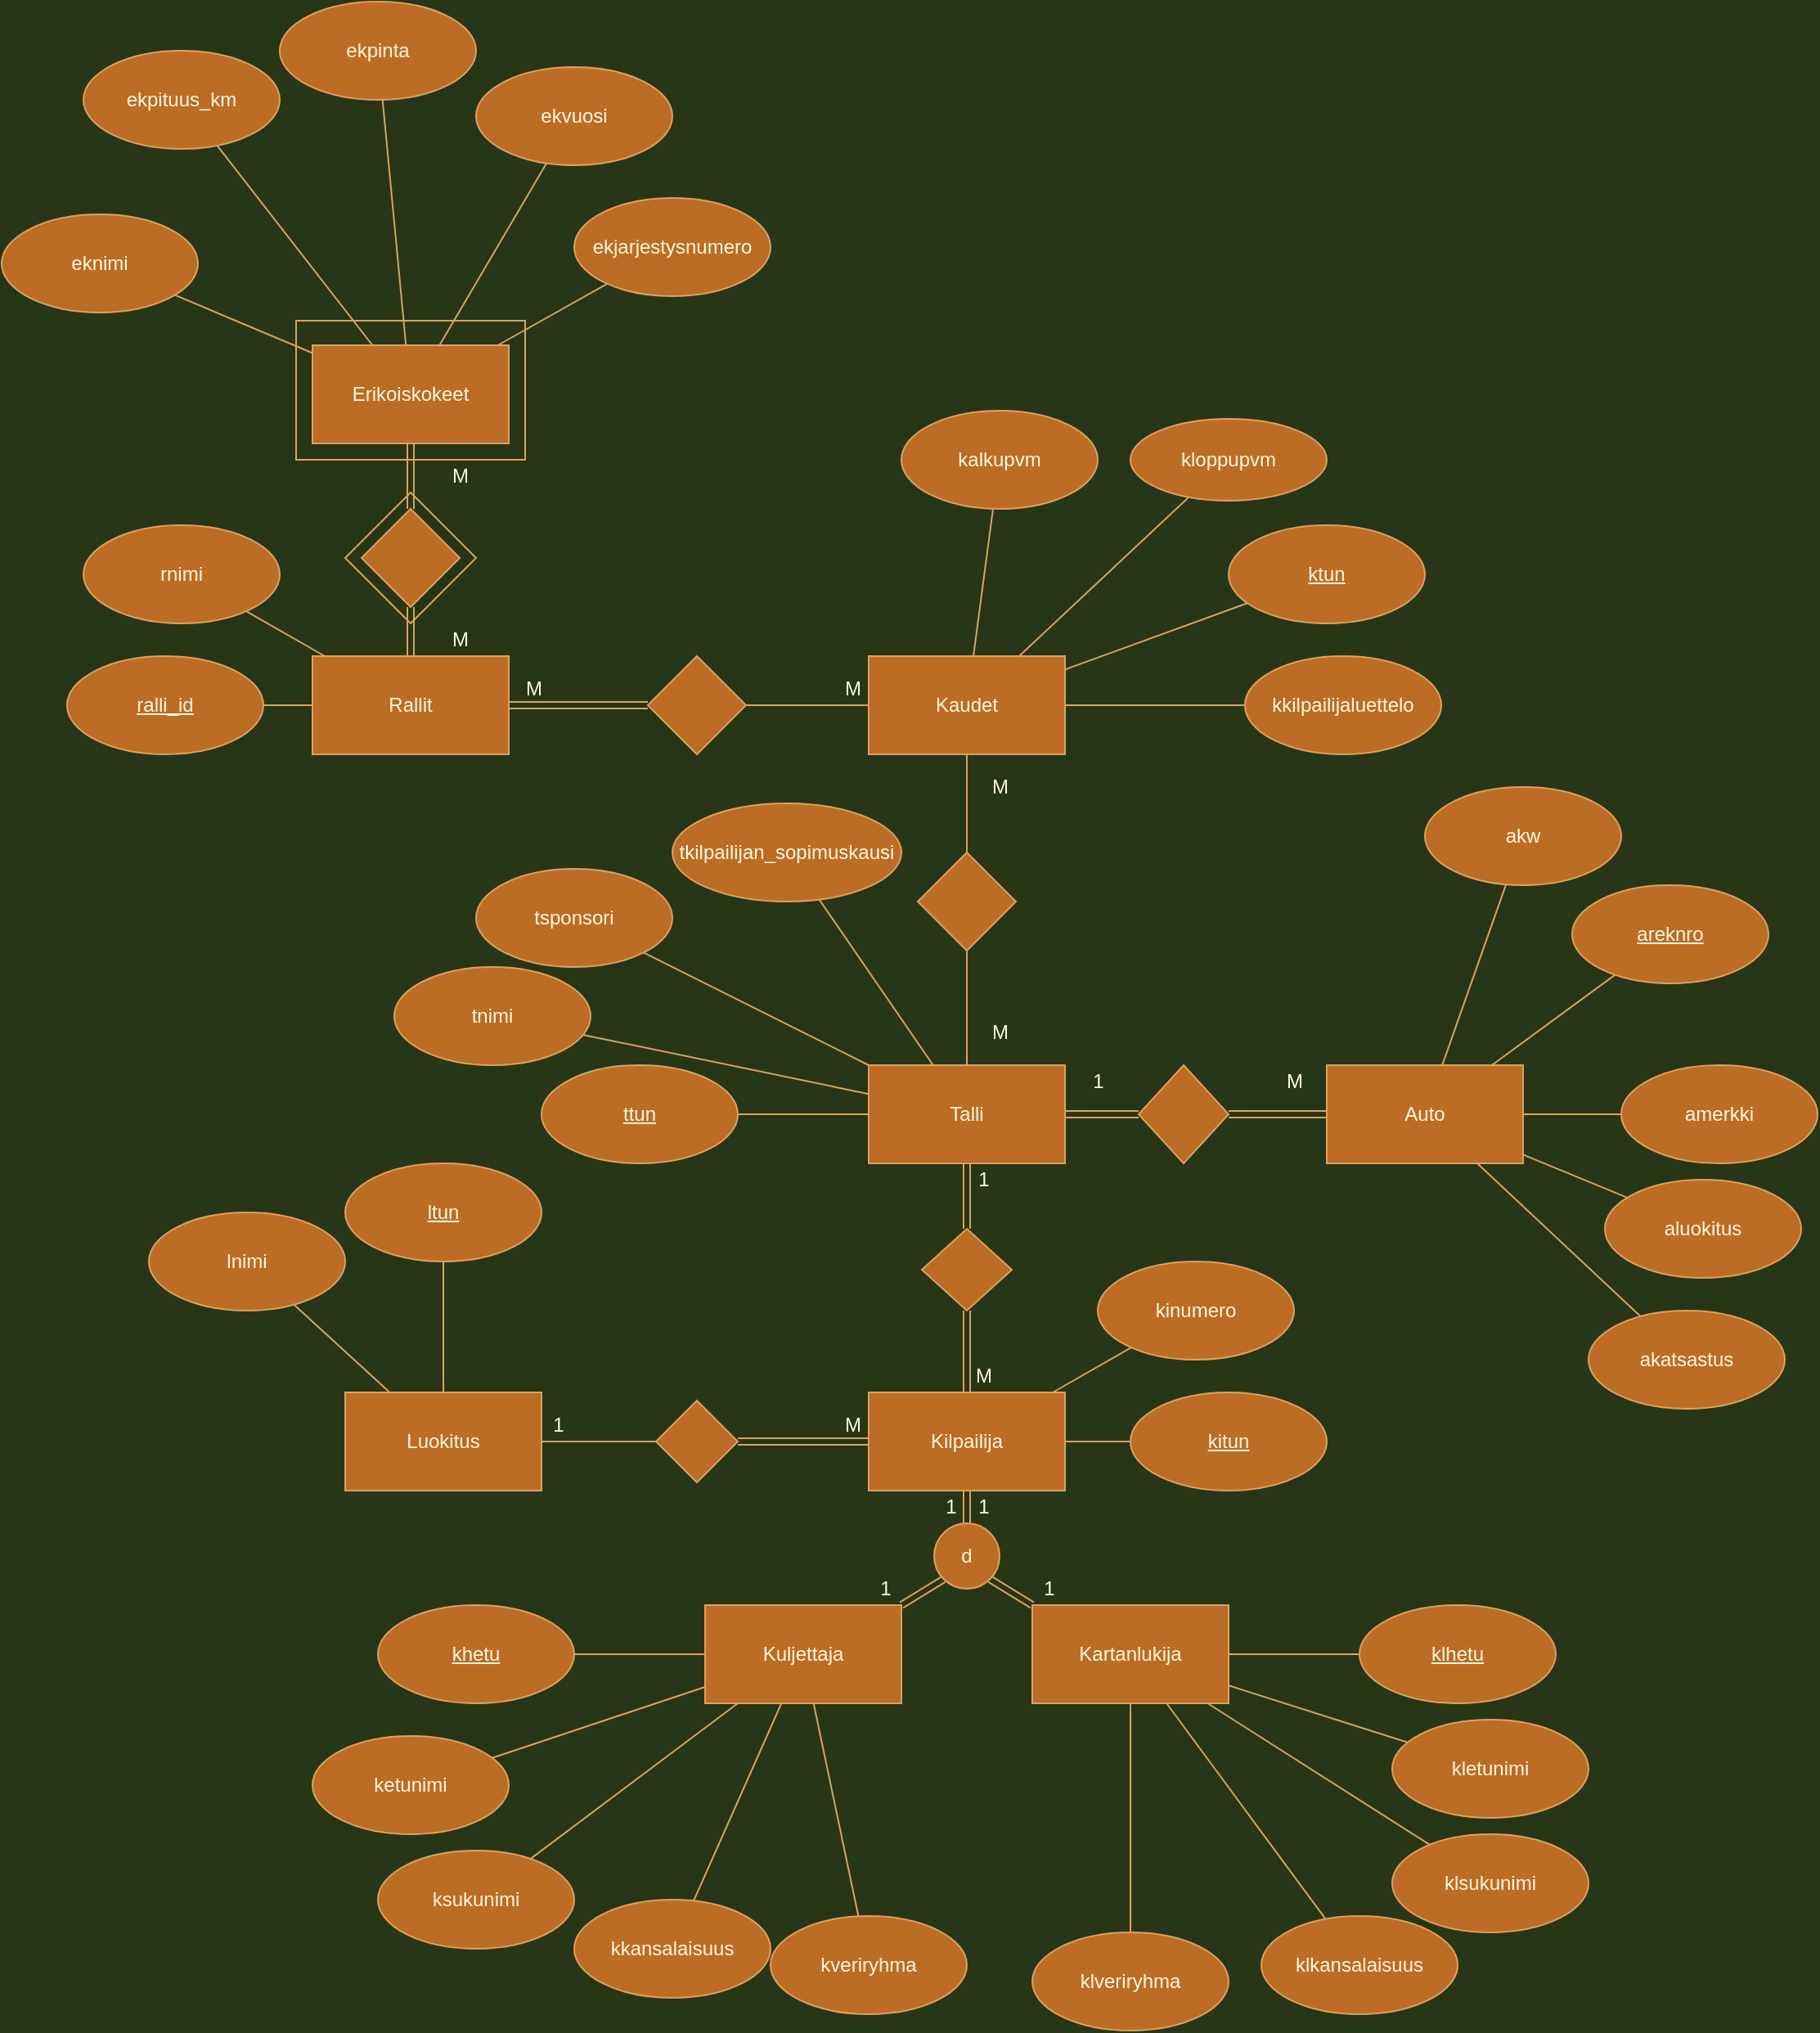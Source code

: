 <mxfile version="16.4.5" type="github">
  <diagram id="tdWvV-9DhsR20oWakSth" name="Page-1">
    <mxGraphModel dx="2130" dy="1866" grid="1" gridSize="10" guides="1" tooltips="1" connect="1" arrows="1" fold="1" page="1" pageScale="1" pageWidth="827" pageHeight="1169" background="#283618" math="0" shadow="0">
      <root>
        <mxCell id="0" />
        <mxCell id="1" parent="0" />
        <mxCell id="bYEjsFdsW7TN-SPln53s-5" style="edgeStyle=orthogonalEdgeStyle;rounded=0;orthogonalLoop=1;jettySize=auto;html=1;exitX=0.5;exitY=1;exitDx=0;exitDy=0;entryX=0.5;entryY=0;entryDx=0;entryDy=0;shape=link;labelBackgroundColor=#283618;strokeColor=#DDA15E;fontColor=#FEFAE0;" edge="1" parent="1" source="bYEjsFdsW7TN-SPln53s-1" target="bYEjsFdsW7TN-SPln53s-4">
          <mxGeometry relative="1" as="geometry" />
        </mxCell>
        <mxCell id="bYEjsFdsW7TN-SPln53s-13" value="" style="edgeStyle=none;rounded=0;orthogonalLoop=1;jettySize=auto;html=1;endArrow=none;endFill=0;labelBackgroundColor=#283618;strokeColor=#DDA15E;fontColor=#FEFAE0;" edge="1" parent="1" source="bYEjsFdsW7TN-SPln53s-1" target="bYEjsFdsW7TN-SPln53s-12">
          <mxGeometry relative="1" as="geometry" />
        </mxCell>
        <mxCell id="bYEjsFdsW7TN-SPln53s-19" value="" style="edgeStyle=none;rounded=0;orthogonalLoop=1;jettySize=auto;html=1;endArrow=none;endFill=0;startArrow=none;labelBackgroundColor=#283618;strokeColor=#DDA15E;fontColor=#FEFAE0;" edge="1" parent="1" source="bYEjsFdsW7TN-SPln53s-20" target="bYEjsFdsW7TN-SPln53s-18">
          <mxGeometry relative="1" as="geometry" />
        </mxCell>
        <mxCell id="bYEjsFdsW7TN-SPln53s-29" value="" style="edgeStyle=none;rounded=0;orthogonalLoop=1;jettySize=auto;html=1;endArrow=none;endFill=0;labelBackgroundColor=#283618;strokeColor=#DDA15E;fontColor=#FEFAE0;" edge="1" parent="1" source="bYEjsFdsW7TN-SPln53s-1" target="bYEjsFdsW7TN-SPln53s-28">
          <mxGeometry relative="1" as="geometry" />
        </mxCell>
        <mxCell id="bYEjsFdsW7TN-SPln53s-1" value="Kilpailija" style="rounded=0;whiteSpace=wrap;html=1;fillColor=#BC6C25;strokeColor=#DDA15E;fontColor=#FEFAE0;" vertex="1" parent="1">
          <mxGeometry x="340" y="190" width="120" height="60" as="geometry" />
        </mxCell>
        <mxCell id="bYEjsFdsW7TN-SPln53s-17" value="" style="edgeStyle=none;rounded=0;orthogonalLoop=1;jettySize=auto;html=1;endArrow=none;endFill=0;labelBackgroundColor=#283618;strokeColor=#DDA15E;fontColor=#FEFAE0;" edge="1" parent="1" source="bYEjsFdsW7TN-SPln53s-2" target="bYEjsFdsW7TN-SPln53s-16">
          <mxGeometry relative="1" as="geometry" />
        </mxCell>
        <mxCell id="bYEjsFdsW7TN-SPln53s-33" value="" style="edgeStyle=none;rounded=0;orthogonalLoop=1;jettySize=auto;html=1;endArrow=none;endFill=0;labelBackgroundColor=#283618;strokeColor=#DDA15E;fontColor=#FEFAE0;" edge="1" parent="1" source="bYEjsFdsW7TN-SPln53s-2" target="bYEjsFdsW7TN-SPln53s-32">
          <mxGeometry relative="1" as="geometry" />
        </mxCell>
        <mxCell id="bYEjsFdsW7TN-SPln53s-35" value="" style="edgeStyle=none;rounded=0;orthogonalLoop=1;jettySize=auto;html=1;endArrow=none;endFill=0;labelBackgroundColor=#283618;strokeColor=#DDA15E;fontColor=#FEFAE0;" edge="1" parent="1" source="bYEjsFdsW7TN-SPln53s-2" target="bYEjsFdsW7TN-SPln53s-34">
          <mxGeometry relative="1" as="geometry" />
        </mxCell>
        <mxCell id="bYEjsFdsW7TN-SPln53s-37" value="" style="edgeStyle=none;rounded=0;orthogonalLoop=1;jettySize=auto;html=1;endArrow=none;endFill=0;labelBackgroundColor=#283618;strokeColor=#DDA15E;fontColor=#FEFAE0;" edge="1" parent="1" source="bYEjsFdsW7TN-SPln53s-2" target="bYEjsFdsW7TN-SPln53s-36">
          <mxGeometry relative="1" as="geometry" />
        </mxCell>
        <mxCell id="bYEjsFdsW7TN-SPln53s-39" value="" style="edgeStyle=none;rounded=0;orthogonalLoop=1;jettySize=auto;html=1;endArrow=none;endFill=0;labelBackgroundColor=#283618;strokeColor=#DDA15E;fontColor=#FEFAE0;" edge="1" parent="1" source="bYEjsFdsW7TN-SPln53s-2" target="bYEjsFdsW7TN-SPln53s-38">
          <mxGeometry relative="1" as="geometry" />
        </mxCell>
        <mxCell id="bYEjsFdsW7TN-SPln53s-2" value="Kartanlukija" style="rounded=0;whiteSpace=wrap;html=1;fillColor=#BC6C25;strokeColor=#DDA15E;fontColor=#FEFAE0;" vertex="1" parent="1">
          <mxGeometry x="440" y="320" width="120" height="60" as="geometry" />
        </mxCell>
        <mxCell id="bYEjsFdsW7TN-SPln53s-15" value="" style="edgeStyle=none;rounded=0;orthogonalLoop=1;jettySize=auto;html=1;endArrow=none;endFill=0;labelBackgroundColor=#283618;strokeColor=#DDA15E;fontColor=#FEFAE0;" edge="1" parent="1" source="bYEjsFdsW7TN-SPln53s-3" target="bYEjsFdsW7TN-SPln53s-14">
          <mxGeometry relative="1" as="geometry" />
        </mxCell>
        <mxCell id="bYEjsFdsW7TN-SPln53s-31" value="" style="edgeStyle=none;rounded=0;orthogonalLoop=1;jettySize=auto;html=1;endArrow=none;endFill=0;labelBackgroundColor=#283618;strokeColor=#DDA15E;fontColor=#FEFAE0;" edge="1" parent="1" source="bYEjsFdsW7TN-SPln53s-3" target="bYEjsFdsW7TN-SPln53s-30">
          <mxGeometry relative="1" as="geometry" />
        </mxCell>
        <mxCell id="bYEjsFdsW7TN-SPln53s-41" value="" style="edgeStyle=none;rounded=0;orthogonalLoop=1;jettySize=auto;html=1;endArrow=none;endFill=0;labelBackgroundColor=#283618;strokeColor=#DDA15E;fontColor=#FEFAE0;" edge="1" parent="1" source="bYEjsFdsW7TN-SPln53s-3" target="bYEjsFdsW7TN-SPln53s-40">
          <mxGeometry relative="1" as="geometry" />
        </mxCell>
        <mxCell id="bYEjsFdsW7TN-SPln53s-43" value="" style="edgeStyle=none;rounded=0;orthogonalLoop=1;jettySize=auto;html=1;endArrow=none;endFill=0;labelBackgroundColor=#283618;strokeColor=#DDA15E;fontColor=#FEFAE0;" edge="1" parent="1" source="bYEjsFdsW7TN-SPln53s-3" target="bYEjsFdsW7TN-SPln53s-42">
          <mxGeometry relative="1" as="geometry" />
        </mxCell>
        <mxCell id="bYEjsFdsW7TN-SPln53s-45" value="" style="edgeStyle=none;rounded=0;orthogonalLoop=1;jettySize=auto;html=1;endArrow=none;endFill=0;labelBackgroundColor=#283618;strokeColor=#DDA15E;fontColor=#FEFAE0;" edge="1" parent="1" source="bYEjsFdsW7TN-SPln53s-3" target="bYEjsFdsW7TN-SPln53s-44">
          <mxGeometry relative="1" as="geometry" />
        </mxCell>
        <mxCell id="bYEjsFdsW7TN-SPln53s-3" value="Kuljettaja" style="rounded=0;whiteSpace=wrap;html=1;fillColor=#BC6C25;strokeColor=#DDA15E;fontColor=#FEFAE0;" vertex="1" parent="1">
          <mxGeometry x="240" y="320" width="120" height="60" as="geometry" />
        </mxCell>
        <mxCell id="bYEjsFdsW7TN-SPln53s-6" style="rounded=0;orthogonalLoop=1;jettySize=auto;html=1;exitX=1;exitY=1;exitDx=0;exitDy=0;entryX=0;entryY=0;entryDx=0;entryDy=0;endArrow=none;endFill=0;shape=link;labelBackgroundColor=#283618;strokeColor=#DDA15E;fontColor=#FEFAE0;" edge="1" parent="1" source="bYEjsFdsW7TN-SPln53s-4" target="bYEjsFdsW7TN-SPln53s-2">
          <mxGeometry relative="1" as="geometry" />
        </mxCell>
        <mxCell id="bYEjsFdsW7TN-SPln53s-7" style="edgeStyle=none;rounded=0;orthogonalLoop=1;jettySize=auto;html=1;exitX=0;exitY=1;exitDx=0;exitDy=0;entryX=1;entryY=0;entryDx=0;entryDy=0;endArrow=none;endFill=0;shape=link;labelBackgroundColor=#283618;strokeColor=#DDA15E;fontColor=#FEFAE0;" edge="1" parent="1" source="bYEjsFdsW7TN-SPln53s-4" target="bYEjsFdsW7TN-SPln53s-3">
          <mxGeometry relative="1" as="geometry" />
        </mxCell>
        <mxCell id="bYEjsFdsW7TN-SPln53s-4" value="d" style="ellipse;whiteSpace=wrap;html=1;aspect=fixed;fillColor=#BC6C25;strokeColor=#DDA15E;fontColor=#FEFAE0;" vertex="1" parent="1">
          <mxGeometry x="380" y="270" width="40" height="40" as="geometry" />
        </mxCell>
        <mxCell id="bYEjsFdsW7TN-SPln53s-8" value="1" style="text;html=1;align=center;verticalAlign=middle;resizable=0;points=[];autosize=1;strokeColor=none;fillColor=none;fontColor=#FEFAE0;" vertex="1" parent="1">
          <mxGeometry x="340" y="300" width="20" height="20" as="geometry" />
        </mxCell>
        <mxCell id="bYEjsFdsW7TN-SPln53s-9" value="1" style="text;html=1;align=center;verticalAlign=middle;resizable=0;points=[];autosize=1;strokeColor=none;fillColor=none;fontColor=#FEFAE0;" vertex="1" parent="1">
          <mxGeometry x="380" y="250" width="20" height="20" as="geometry" />
        </mxCell>
        <mxCell id="bYEjsFdsW7TN-SPln53s-10" value="1" style="text;html=1;align=center;verticalAlign=middle;resizable=0;points=[];autosize=1;strokeColor=none;fillColor=none;fontColor=#FEFAE0;" vertex="1" parent="1">
          <mxGeometry x="440" y="300" width="20" height="20" as="geometry" />
        </mxCell>
        <mxCell id="bYEjsFdsW7TN-SPln53s-11" value="1" style="text;html=1;align=center;verticalAlign=middle;resizable=0;points=[];autosize=1;strokeColor=none;fillColor=none;fontColor=#FEFAE0;" vertex="1" parent="1">
          <mxGeometry x="400" y="250" width="20" height="20" as="geometry" />
        </mxCell>
        <mxCell id="bYEjsFdsW7TN-SPln53s-12" value="&lt;u&gt;kitun&lt;/u&gt;" style="ellipse;whiteSpace=wrap;html=1;rounded=0;fillColor=#BC6C25;strokeColor=#DDA15E;fontColor=#FEFAE0;" vertex="1" parent="1">
          <mxGeometry x="500" y="190" width="120" height="60" as="geometry" />
        </mxCell>
        <mxCell id="bYEjsFdsW7TN-SPln53s-14" value="&lt;u&gt;khetu&lt;/u&gt;" style="ellipse;whiteSpace=wrap;html=1;rounded=0;fillColor=#BC6C25;strokeColor=#DDA15E;fontColor=#FEFAE0;" vertex="1" parent="1">
          <mxGeometry x="40" y="320" width="120" height="60" as="geometry" />
        </mxCell>
        <mxCell id="bYEjsFdsW7TN-SPln53s-16" value="&lt;u&gt;klhetu&lt;/u&gt;" style="ellipse;whiteSpace=wrap;html=1;rounded=0;fillColor=#BC6C25;strokeColor=#DDA15E;fontColor=#FEFAE0;" vertex="1" parent="1">
          <mxGeometry x="640" y="320" width="120" height="60" as="geometry" />
        </mxCell>
        <mxCell id="bYEjsFdsW7TN-SPln53s-23" value="" style="edgeStyle=none;rounded=0;orthogonalLoop=1;jettySize=auto;html=1;endArrow=none;endFill=0;labelBackgroundColor=#283618;strokeColor=#DDA15E;fontColor=#FEFAE0;" edge="1" parent="1" source="bYEjsFdsW7TN-SPln53s-18" target="bYEjsFdsW7TN-SPln53s-22">
          <mxGeometry relative="1" as="geometry" />
        </mxCell>
        <mxCell id="bYEjsFdsW7TN-SPln53s-25" value="" style="edgeStyle=none;rounded=0;orthogonalLoop=1;jettySize=auto;html=1;endArrow=none;endFill=0;labelBackgroundColor=#283618;strokeColor=#DDA15E;fontColor=#FEFAE0;" edge="1" parent="1" source="bYEjsFdsW7TN-SPln53s-18" target="bYEjsFdsW7TN-SPln53s-24">
          <mxGeometry relative="1" as="geometry" />
        </mxCell>
        <mxCell id="bYEjsFdsW7TN-SPln53s-18" value="Luokitus" style="whiteSpace=wrap;html=1;rounded=0;fillColor=#BC6C25;strokeColor=#DDA15E;fontColor=#FEFAE0;" vertex="1" parent="1">
          <mxGeometry x="20" y="190" width="120" height="60" as="geometry" />
        </mxCell>
        <mxCell id="bYEjsFdsW7TN-SPln53s-20" value="" style="rhombus;whiteSpace=wrap;html=1;fillColor=#BC6C25;strokeColor=#DDA15E;fontColor=#FEFAE0;" vertex="1" parent="1">
          <mxGeometry x="210" y="195" width="50" height="50" as="geometry" />
        </mxCell>
        <mxCell id="bYEjsFdsW7TN-SPln53s-21" value="" style="edgeStyle=none;rounded=0;orthogonalLoop=1;jettySize=auto;html=1;endArrow=none;endFill=0;shape=link;labelBackgroundColor=#283618;strokeColor=#DDA15E;fontColor=#FEFAE0;" edge="1" parent="1" source="bYEjsFdsW7TN-SPln53s-1" target="bYEjsFdsW7TN-SPln53s-20">
          <mxGeometry relative="1" as="geometry">
            <mxPoint x="340" y="220" as="sourcePoint" />
            <mxPoint x="140" y="220" as="targetPoint" />
          </mxGeometry>
        </mxCell>
        <mxCell id="bYEjsFdsW7TN-SPln53s-22" value="&lt;u&gt;ltun&lt;/u&gt;" style="ellipse;whiteSpace=wrap;html=1;rounded=0;fillColor=#BC6C25;strokeColor=#DDA15E;fontColor=#FEFAE0;" vertex="1" parent="1">
          <mxGeometry x="20" y="50" width="120" height="60" as="geometry" />
        </mxCell>
        <mxCell id="bYEjsFdsW7TN-SPln53s-24" value="lnimi" style="ellipse;whiteSpace=wrap;html=1;rounded=0;fillColor=#BC6C25;strokeColor=#DDA15E;fontColor=#FEFAE0;" vertex="1" parent="1">
          <mxGeometry x="-100" y="80" width="120" height="60" as="geometry" />
        </mxCell>
        <mxCell id="bYEjsFdsW7TN-SPln53s-26" value="M" style="text;html=1;align=center;verticalAlign=middle;resizable=0;points=[];autosize=1;strokeColor=none;fillColor=none;fontColor=#FEFAE0;" vertex="1" parent="1">
          <mxGeometry x="315" y="200" width="30" height="20" as="geometry" />
        </mxCell>
        <mxCell id="bYEjsFdsW7TN-SPln53s-27" value="1" style="text;html=1;align=center;verticalAlign=middle;resizable=0;points=[];autosize=1;strokeColor=none;fillColor=none;fontColor=#FEFAE0;" vertex="1" parent="1">
          <mxGeometry x="140" y="200" width="20" height="20" as="geometry" />
        </mxCell>
        <mxCell id="bYEjsFdsW7TN-SPln53s-28" value="kinumero" style="ellipse;whiteSpace=wrap;html=1;rounded=0;fillColor=#BC6C25;strokeColor=#DDA15E;fontColor=#FEFAE0;" vertex="1" parent="1">
          <mxGeometry x="480" y="110" width="120" height="60" as="geometry" />
        </mxCell>
        <mxCell id="bYEjsFdsW7TN-SPln53s-30" value="kveriryhma" style="ellipse;whiteSpace=wrap;html=1;rounded=0;fillColor=#BC6C25;strokeColor=#DDA15E;fontColor=#FEFAE0;" vertex="1" parent="1">
          <mxGeometry x="280" y="510" width="120" height="60" as="geometry" />
        </mxCell>
        <mxCell id="bYEjsFdsW7TN-SPln53s-32" value="klveriryhma" style="ellipse;whiteSpace=wrap;html=1;rounded=0;fillColor=#BC6C25;strokeColor=#DDA15E;fontColor=#FEFAE0;" vertex="1" parent="1">
          <mxGeometry x="440" y="520" width="120" height="60" as="geometry" />
        </mxCell>
        <mxCell id="bYEjsFdsW7TN-SPln53s-34" value="klkansalaisuus" style="ellipse;whiteSpace=wrap;html=1;rounded=0;fillColor=#BC6C25;strokeColor=#DDA15E;fontColor=#FEFAE0;" vertex="1" parent="1">
          <mxGeometry x="580" y="510" width="120" height="60" as="geometry" />
        </mxCell>
        <mxCell id="bYEjsFdsW7TN-SPln53s-36" value="klsukunimi" style="ellipse;whiteSpace=wrap;html=1;rounded=0;fillColor=#BC6C25;strokeColor=#DDA15E;fontColor=#FEFAE0;" vertex="1" parent="1">
          <mxGeometry x="660" y="460" width="120" height="60" as="geometry" />
        </mxCell>
        <mxCell id="bYEjsFdsW7TN-SPln53s-38" value="kletunimi" style="ellipse;whiteSpace=wrap;html=1;rounded=0;fillColor=#BC6C25;strokeColor=#DDA15E;fontColor=#FEFAE0;" vertex="1" parent="1">
          <mxGeometry x="660" y="390" width="120" height="60" as="geometry" />
        </mxCell>
        <mxCell id="bYEjsFdsW7TN-SPln53s-40" value="kkansalaisuus" style="ellipse;whiteSpace=wrap;html=1;rounded=0;fillColor=#BC6C25;strokeColor=#DDA15E;fontColor=#FEFAE0;" vertex="1" parent="1">
          <mxGeometry x="160" y="500" width="120" height="60" as="geometry" />
        </mxCell>
        <mxCell id="bYEjsFdsW7TN-SPln53s-42" value="ksukunimi" style="ellipse;whiteSpace=wrap;html=1;rounded=0;fillColor=#BC6C25;strokeColor=#DDA15E;fontColor=#FEFAE0;" vertex="1" parent="1">
          <mxGeometry x="40" y="470" width="120" height="60" as="geometry" />
        </mxCell>
        <mxCell id="bYEjsFdsW7TN-SPln53s-44" value="ketunimi" style="ellipse;whiteSpace=wrap;html=1;rounded=0;fillColor=#BC6C25;strokeColor=#DDA15E;fontColor=#FEFAE0;" vertex="1" parent="1">
          <mxGeometry y="400" width="120" height="60" as="geometry" />
        </mxCell>
        <mxCell id="bYEjsFdsW7TN-SPln53s-105" value="" style="edgeStyle=none;rounded=0;orthogonalLoop=1;jettySize=auto;html=1;endArrow=none;endFill=0;labelBackgroundColor=#283618;strokeColor=#DDA15E;fontColor=#FEFAE0;" edge="1" parent="1" source="bYEjsFdsW7TN-SPln53s-46" target="bYEjsFdsW7TN-SPln53s-104">
          <mxGeometry relative="1" as="geometry" />
        </mxCell>
        <mxCell id="bYEjsFdsW7TN-SPln53s-107" value="" style="edgeStyle=none;rounded=0;orthogonalLoop=1;jettySize=auto;html=1;endArrow=none;endFill=0;labelBackgroundColor=#283618;strokeColor=#DDA15E;fontColor=#FEFAE0;" edge="1" parent="1" source="bYEjsFdsW7TN-SPln53s-46" target="bYEjsFdsW7TN-SPln53s-106">
          <mxGeometry relative="1" as="geometry" />
        </mxCell>
        <mxCell id="bYEjsFdsW7TN-SPln53s-109" value="" style="edgeStyle=none;rounded=0;orthogonalLoop=1;jettySize=auto;html=1;endArrow=none;endFill=0;labelBackgroundColor=#283618;strokeColor=#DDA15E;fontColor=#FEFAE0;" edge="1" parent="1" source="bYEjsFdsW7TN-SPln53s-46" target="bYEjsFdsW7TN-SPln53s-108">
          <mxGeometry relative="1" as="geometry" />
        </mxCell>
        <mxCell id="bYEjsFdsW7TN-SPln53s-111" value="" style="edgeStyle=none;rounded=0;orthogonalLoop=1;jettySize=auto;html=1;endArrow=none;endFill=0;labelBackgroundColor=#283618;strokeColor=#DDA15E;fontColor=#FEFAE0;" edge="1" parent="1" source="bYEjsFdsW7TN-SPln53s-46" target="bYEjsFdsW7TN-SPln53s-110">
          <mxGeometry relative="1" as="geometry" />
        </mxCell>
        <mxCell id="bYEjsFdsW7TN-SPln53s-113" value="" style="edgeStyle=none;rounded=0;orthogonalLoop=1;jettySize=auto;html=1;endArrow=none;endFill=0;labelBackgroundColor=#283618;strokeColor=#DDA15E;fontColor=#FEFAE0;" edge="1" parent="1" source="bYEjsFdsW7TN-SPln53s-46" target="bYEjsFdsW7TN-SPln53s-112">
          <mxGeometry relative="1" as="geometry" />
        </mxCell>
        <mxCell id="bYEjsFdsW7TN-SPln53s-46" value="Auto" style="rounded=0;whiteSpace=wrap;html=1;fillColor=#BC6C25;strokeColor=#DDA15E;fontColor=#FEFAE0;" vertex="1" parent="1">
          <mxGeometry x="620" y="-10" width="120" height="60" as="geometry" />
        </mxCell>
        <mxCell id="bYEjsFdsW7TN-SPln53s-59" value="" style="edgeStyle=none;rounded=0;orthogonalLoop=1;jettySize=auto;html=1;endArrow=none;endFill=0;shape=link;labelBackgroundColor=#283618;strokeColor=#DDA15E;fontColor=#FEFAE0;" edge="1" parent="1" target="bYEjsFdsW7TN-SPln53s-58">
          <mxGeometry relative="1" as="geometry">
            <mxPoint x="400" y="50.0" as="sourcePoint" />
          </mxGeometry>
        </mxCell>
        <mxCell id="bYEjsFdsW7TN-SPln53s-65" style="edgeStyle=none;shape=link;rounded=0;orthogonalLoop=1;jettySize=auto;html=1;exitX=1;exitY=0.5;exitDx=0;exitDy=0;endArrow=none;endFill=0;labelBackgroundColor=#283618;strokeColor=#DDA15E;fontColor=#FEFAE0;" edge="1" parent="1" source="bYEjsFdsW7TN-SPln53s-47" target="bYEjsFdsW7TN-SPln53s-64">
          <mxGeometry relative="1" as="geometry" />
        </mxCell>
        <mxCell id="bYEjsFdsW7TN-SPln53s-68" value="" style="edgeStyle=none;rounded=0;orthogonalLoop=1;jettySize=auto;html=1;endArrow=none;endFill=0;labelBackgroundColor=#283618;strokeColor=#DDA15E;fontColor=#FEFAE0;" edge="1" parent="1" source="bYEjsFdsW7TN-SPln53s-47" target="bYEjsFdsW7TN-SPln53s-67">
          <mxGeometry relative="1" as="geometry" />
        </mxCell>
        <mxCell id="bYEjsFdsW7TN-SPln53s-70" value="" style="edgeStyle=none;rounded=0;orthogonalLoop=1;jettySize=auto;html=1;endArrow=none;endFill=0;labelBackgroundColor=#283618;strokeColor=#DDA15E;fontColor=#FEFAE0;" edge="1" parent="1" source="bYEjsFdsW7TN-SPln53s-47" target="bYEjsFdsW7TN-SPln53s-69">
          <mxGeometry relative="1" as="geometry" />
        </mxCell>
        <mxCell id="bYEjsFdsW7TN-SPln53s-72" value="" style="edgeStyle=none;rounded=0;orthogonalLoop=1;jettySize=auto;html=1;endArrow=none;endFill=0;labelBackgroundColor=#283618;strokeColor=#DDA15E;fontColor=#FEFAE0;" edge="1" parent="1" source="bYEjsFdsW7TN-SPln53s-47" target="bYEjsFdsW7TN-SPln53s-71">
          <mxGeometry relative="1" as="geometry" />
        </mxCell>
        <mxCell id="bYEjsFdsW7TN-SPln53s-75" value="" style="edgeStyle=none;rounded=0;orthogonalLoop=1;jettySize=auto;html=1;endArrow=none;endFill=0;labelBackgroundColor=#283618;strokeColor=#DDA15E;fontColor=#FEFAE0;" edge="1" parent="1" source="bYEjsFdsW7TN-SPln53s-47" target="bYEjsFdsW7TN-SPln53s-74">
          <mxGeometry relative="1" as="geometry" />
        </mxCell>
        <mxCell id="bYEjsFdsW7TN-SPln53s-89" value="" style="edgeStyle=none;rounded=0;orthogonalLoop=1;jettySize=auto;html=1;endArrow=none;endFill=0;labelBackgroundColor=#283618;strokeColor=#DDA15E;fontColor=#FEFAE0;" edge="1" parent="1" source="bYEjsFdsW7TN-SPln53s-47" target="bYEjsFdsW7TN-SPln53s-88">
          <mxGeometry relative="1" as="geometry" />
        </mxCell>
        <mxCell id="bYEjsFdsW7TN-SPln53s-47" value="Talli" style="rounded=0;whiteSpace=wrap;html=1;fillColor=#BC6C25;strokeColor=#DDA15E;fontColor=#FEFAE0;" vertex="1" parent="1">
          <mxGeometry x="340" y="-10" width="120" height="60" as="geometry" />
        </mxCell>
        <mxCell id="bYEjsFdsW7TN-SPln53s-51" value="" style="edgeStyle=none;rounded=0;orthogonalLoop=1;jettySize=auto;html=1;endArrow=none;endFill=0;labelBackgroundColor=#283618;strokeColor=#DDA15E;fontColor=#FEFAE0;" edge="1" parent="1" source="bYEjsFdsW7TN-SPln53s-48" target="bYEjsFdsW7TN-SPln53s-50">
          <mxGeometry relative="1" as="geometry" />
        </mxCell>
        <mxCell id="bYEjsFdsW7TN-SPln53s-53" value="" style="edgeStyle=none;rounded=0;orthogonalLoop=1;jettySize=auto;html=1;endArrow=none;endFill=0;labelBackgroundColor=#283618;strokeColor=#DDA15E;fontColor=#FEFAE0;" edge="1" parent="1" source="bYEjsFdsW7TN-SPln53s-48" target="bYEjsFdsW7TN-SPln53s-52">
          <mxGeometry relative="1" as="geometry" />
        </mxCell>
        <mxCell id="bYEjsFdsW7TN-SPln53s-55" value="" style="edgeStyle=none;rounded=0;orthogonalLoop=1;jettySize=auto;html=1;endArrow=none;endFill=0;labelBackgroundColor=#283618;strokeColor=#DDA15E;fontColor=#FEFAE0;" edge="1" parent="1" source="bYEjsFdsW7TN-SPln53s-48" target="bYEjsFdsW7TN-SPln53s-54">
          <mxGeometry relative="1" as="geometry" />
        </mxCell>
        <mxCell id="bYEjsFdsW7TN-SPln53s-76" style="edgeStyle=none;rounded=0;orthogonalLoop=1;jettySize=auto;html=1;exitX=0.5;exitY=1;exitDx=0;exitDy=0;endArrow=none;endFill=0;labelBackgroundColor=#283618;strokeColor=#DDA15E;fontColor=#FEFAE0;" edge="1" parent="1" source="bYEjsFdsW7TN-SPln53s-48" target="bYEjsFdsW7TN-SPln53s-74">
          <mxGeometry relative="1" as="geometry" />
        </mxCell>
        <mxCell id="bYEjsFdsW7TN-SPln53s-78" value="" style="edgeStyle=none;rounded=0;orthogonalLoop=1;jettySize=auto;html=1;endArrow=none;endFill=0;labelBackgroundColor=#283618;strokeColor=#DDA15E;fontColor=#FEFAE0;" edge="1" parent="1" source="bYEjsFdsW7TN-SPln53s-48" target="bYEjsFdsW7TN-SPln53s-77">
          <mxGeometry relative="1" as="geometry" />
        </mxCell>
        <mxCell id="bYEjsFdsW7TN-SPln53s-86" value="" style="edgeStyle=none;rounded=0;orthogonalLoop=1;jettySize=auto;html=1;endArrow=none;endFill=0;labelBackgroundColor=#283618;strokeColor=#DDA15E;fontColor=#FEFAE0;" edge="1" parent="1" source="bYEjsFdsW7TN-SPln53s-48" target="bYEjsFdsW7TN-SPln53s-85">
          <mxGeometry relative="1" as="geometry" />
        </mxCell>
        <mxCell id="bYEjsFdsW7TN-SPln53s-48" value="Kaudet" style="rounded=0;whiteSpace=wrap;html=1;fillColor=#BC6C25;strokeColor=#DDA15E;fontColor=#FEFAE0;" vertex="1" parent="1">
          <mxGeometry x="340" y="-260" width="120" height="60" as="geometry" />
        </mxCell>
        <mxCell id="bYEjsFdsW7TN-SPln53s-57" value="" style="edgeStyle=none;rounded=0;orthogonalLoop=1;jettySize=auto;html=1;endArrow=none;endFill=0;startArrow=none;shape=link;labelBackgroundColor=#283618;strokeColor=#DDA15E;fontColor=#FEFAE0;" edge="1" parent="1" source="bYEjsFdsW7TN-SPln53s-101" target="bYEjsFdsW7TN-SPln53s-56">
          <mxGeometry relative="1" as="geometry" />
        </mxCell>
        <mxCell id="bYEjsFdsW7TN-SPln53s-80" value="" style="edgeStyle=none;rounded=0;orthogonalLoop=1;jettySize=auto;html=1;endArrow=none;endFill=0;labelBackgroundColor=#283618;strokeColor=#DDA15E;fontColor=#FEFAE0;" edge="1" parent="1" source="bYEjsFdsW7TN-SPln53s-49" target="bYEjsFdsW7TN-SPln53s-79">
          <mxGeometry relative="1" as="geometry" />
        </mxCell>
        <mxCell id="bYEjsFdsW7TN-SPln53s-84" value="" style="edgeStyle=none;rounded=0;orthogonalLoop=1;jettySize=auto;html=1;endArrow=none;endFill=0;labelBackgroundColor=#283618;strokeColor=#DDA15E;fontColor=#FEFAE0;" edge="1" parent="1" source="bYEjsFdsW7TN-SPln53s-49" target="bYEjsFdsW7TN-SPln53s-83">
          <mxGeometry relative="1" as="geometry" />
        </mxCell>
        <mxCell id="bYEjsFdsW7TN-SPln53s-87" style="edgeStyle=none;rounded=0;orthogonalLoop=1;jettySize=auto;html=1;exitX=1;exitY=0.5;exitDx=0;exitDy=0;entryX=0;entryY=0.5;entryDx=0;entryDy=0;endArrow=none;endFill=0;shape=link;labelBackgroundColor=#283618;strokeColor=#DDA15E;fontColor=#FEFAE0;" edge="1" parent="1" source="bYEjsFdsW7TN-SPln53s-49" target="bYEjsFdsW7TN-SPln53s-85">
          <mxGeometry relative="1" as="geometry" />
        </mxCell>
        <mxCell id="bYEjsFdsW7TN-SPln53s-49" value="Rallit" style="rounded=0;whiteSpace=wrap;html=1;fillColor=#BC6C25;strokeColor=#DDA15E;fontColor=#FEFAE0;" vertex="1" parent="1">
          <mxGeometry y="-260" width="120" height="60" as="geometry" />
        </mxCell>
        <mxCell id="bYEjsFdsW7TN-SPln53s-50" value="kalkupvm" style="ellipse;whiteSpace=wrap;html=1;rounded=0;fillColor=#BC6C25;strokeColor=#DDA15E;fontColor=#FEFAE0;" vertex="1" parent="1">
          <mxGeometry x="360" y="-410" width="120" height="60" as="geometry" />
        </mxCell>
        <mxCell id="bYEjsFdsW7TN-SPln53s-52" value="kloppupvm" style="ellipse;whiteSpace=wrap;html=1;rounded=0;fillColor=#BC6C25;strokeColor=#DDA15E;fontColor=#FEFAE0;" vertex="1" parent="1">
          <mxGeometry x="500" y="-405" width="120" height="50" as="geometry" />
        </mxCell>
        <mxCell id="bYEjsFdsW7TN-SPln53s-54" value="ktun" style="ellipse;whiteSpace=wrap;html=1;rounded=0;fontStyle=4;fillColor=#BC6C25;strokeColor=#DDA15E;fontColor=#FEFAE0;" vertex="1" parent="1">
          <mxGeometry x="560" y="-340" width="120" height="60" as="geometry" />
        </mxCell>
        <mxCell id="bYEjsFdsW7TN-SPln53s-91" value="" style="edgeStyle=none;rounded=0;orthogonalLoop=1;jettySize=auto;html=1;endArrow=none;endFill=0;labelBackgroundColor=#283618;strokeColor=#DDA15E;fontColor=#FEFAE0;" edge="1" parent="1" source="bYEjsFdsW7TN-SPln53s-56" target="bYEjsFdsW7TN-SPln53s-90">
          <mxGeometry relative="1" as="geometry" />
        </mxCell>
        <mxCell id="bYEjsFdsW7TN-SPln53s-93" value="" style="edgeStyle=none;rounded=0;orthogonalLoop=1;jettySize=auto;html=1;endArrow=none;endFill=0;labelBackgroundColor=#283618;strokeColor=#DDA15E;fontColor=#FEFAE0;" edge="1" parent="1" source="bYEjsFdsW7TN-SPln53s-56" target="bYEjsFdsW7TN-SPln53s-92">
          <mxGeometry relative="1" as="geometry" />
        </mxCell>
        <mxCell id="bYEjsFdsW7TN-SPln53s-95" value="" style="edgeStyle=none;rounded=0;orthogonalLoop=1;jettySize=auto;html=1;endArrow=none;endFill=0;labelBackgroundColor=#283618;strokeColor=#DDA15E;fontColor=#FEFAE0;" edge="1" parent="1" source="bYEjsFdsW7TN-SPln53s-56" target="bYEjsFdsW7TN-SPln53s-94">
          <mxGeometry relative="1" as="geometry" />
        </mxCell>
        <mxCell id="bYEjsFdsW7TN-SPln53s-97" value="" style="edgeStyle=none;rounded=0;orthogonalLoop=1;jettySize=auto;html=1;endArrow=none;endFill=0;labelBackgroundColor=#283618;strokeColor=#DDA15E;fontColor=#FEFAE0;" edge="1" parent="1" source="bYEjsFdsW7TN-SPln53s-56" target="bYEjsFdsW7TN-SPln53s-96">
          <mxGeometry relative="1" as="geometry" />
        </mxCell>
        <mxCell id="bYEjsFdsW7TN-SPln53s-99" value="" style="edgeStyle=none;rounded=0;orthogonalLoop=1;jettySize=auto;html=1;endArrow=none;endFill=0;labelBackgroundColor=#283618;strokeColor=#DDA15E;fontColor=#FEFAE0;" edge="1" parent="1" source="bYEjsFdsW7TN-SPln53s-56" target="bYEjsFdsW7TN-SPln53s-98">
          <mxGeometry relative="1" as="geometry" />
        </mxCell>
        <mxCell id="bYEjsFdsW7TN-SPln53s-56" value="Erikoiskokeet" style="whiteSpace=wrap;html=1;rounded=0;fillColor=#BC6C25;strokeColor=#DDA15E;fontColor=#FEFAE0;" vertex="1" parent="1">
          <mxGeometry y="-450" width="120" height="60" as="geometry" />
        </mxCell>
        <mxCell id="bYEjsFdsW7TN-SPln53s-60" style="edgeStyle=none;rounded=0;orthogonalLoop=1;jettySize=auto;html=1;endArrow=none;endFill=0;entryX=0.5;entryY=0;entryDx=0;entryDy=0;shape=link;labelBackgroundColor=#283618;strokeColor=#DDA15E;fontColor=#FEFAE0;" edge="1" parent="1" source="bYEjsFdsW7TN-SPln53s-58" target="bYEjsFdsW7TN-SPln53s-1">
          <mxGeometry relative="1" as="geometry">
            <mxPoint x="405" y="160.0" as="targetPoint" />
          </mxGeometry>
        </mxCell>
        <mxCell id="bYEjsFdsW7TN-SPln53s-58" value="" style="rhombus;whiteSpace=wrap;html=1;rounded=0;fillColor=#BC6C25;strokeColor=#DDA15E;fontColor=#FEFAE0;" vertex="1" parent="1">
          <mxGeometry x="372.5" y="90" width="55" height="50" as="geometry" />
        </mxCell>
        <mxCell id="bYEjsFdsW7TN-SPln53s-61" value="M" style="text;html=1;align=center;verticalAlign=middle;resizable=0;points=[];autosize=1;strokeColor=none;fillColor=none;fontColor=#FEFAE0;" vertex="1" parent="1">
          <mxGeometry x="395" y="170" width="30" height="20" as="geometry" />
        </mxCell>
        <mxCell id="bYEjsFdsW7TN-SPln53s-62" value="1" style="text;html=1;align=center;verticalAlign=middle;resizable=0;points=[];autosize=1;strokeColor=none;fillColor=none;fontColor=#FEFAE0;" vertex="1" parent="1">
          <mxGeometry x="400" y="50" width="20" height="20" as="geometry" />
        </mxCell>
        <mxCell id="bYEjsFdsW7TN-SPln53s-66" style="edgeStyle=none;shape=link;rounded=0;orthogonalLoop=1;jettySize=auto;html=1;exitX=1;exitY=0.5;exitDx=0;exitDy=0;endArrow=none;endFill=0;labelBackgroundColor=#283618;strokeColor=#DDA15E;fontColor=#FEFAE0;" edge="1" parent="1" source="bYEjsFdsW7TN-SPln53s-64" target="bYEjsFdsW7TN-SPln53s-46">
          <mxGeometry relative="1" as="geometry" />
        </mxCell>
        <mxCell id="bYEjsFdsW7TN-SPln53s-64" value="" style="rhombus;whiteSpace=wrap;html=1;rounded=0;fillColor=#BC6C25;strokeColor=#DDA15E;fontColor=#FEFAE0;" vertex="1" parent="1">
          <mxGeometry x="505" y="-10" width="55" height="60" as="geometry" />
        </mxCell>
        <mxCell id="bYEjsFdsW7TN-SPln53s-67" value="tnimi" style="ellipse;whiteSpace=wrap;html=1;rounded=0;fillColor=#BC6C25;strokeColor=#DDA15E;fontColor=#FEFAE0;" vertex="1" parent="1">
          <mxGeometry x="50" y="-70" width="120" height="60" as="geometry" />
        </mxCell>
        <mxCell id="bYEjsFdsW7TN-SPln53s-69" value="tsponsori" style="ellipse;whiteSpace=wrap;html=1;rounded=0;fillColor=#BC6C25;strokeColor=#DDA15E;fontColor=#FEFAE0;" vertex="1" parent="1">
          <mxGeometry x="100" y="-130" width="120" height="60" as="geometry" />
        </mxCell>
        <mxCell id="bYEjsFdsW7TN-SPln53s-71" value="tkilpailijan_sopimuskausi" style="ellipse;whiteSpace=wrap;html=1;rounded=0;fillColor=#BC6C25;strokeColor=#DDA15E;fontColor=#FEFAE0;" vertex="1" parent="1">
          <mxGeometry x="220" y="-170" width="140" height="60" as="geometry" />
        </mxCell>
        <mxCell id="bYEjsFdsW7TN-SPln53s-74" value="" style="rhombus;whiteSpace=wrap;html=1;rounded=0;fillColor=#BC6C25;strokeColor=#DDA15E;fontColor=#FEFAE0;" vertex="1" parent="1">
          <mxGeometry x="370" y="-140" width="60" height="60" as="geometry" />
        </mxCell>
        <mxCell id="bYEjsFdsW7TN-SPln53s-77" value="kkilpailijaluettelo" style="ellipse;whiteSpace=wrap;html=1;rounded=0;fillColor=#BC6C25;strokeColor=#DDA15E;fontColor=#FEFAE0;" vertex="1" parent="1">
          <mxGeometry x="570" y="-260" width="120" height="60" as="geometry" />
        </mxCell>
        <mxCell id="bYEjsFdsW7TN-SPln53s-79" value="&lt;u&gt;ralli_id&lt;/u&gt;" style="ellipse;whiteSpace=wrap;html=1;rounded=0;fillColor=#BC6C25;strokeColor=#DDA15E;fontColor=#FEFAE0;" vertex="1" parent="1">
          <mxGeometry x="-150" y="-260" width="120" height="60" as="geometry" />
        </mxCell>
        <mxCell id="bYEjsFdsW7TN-SPln53s-83" value="rnimi" style="ellipse;whiteSpace=wrap;html=1;rounded=0;fillColor=#BC6C25;strokeColor=#DDA15E;fontColor=#FEFAE0;" vertex="1" parent="1">
          <mxGeometry x="-140" y="-340" width="120" height="60" as="geometry" />
        </mxCell>
        <mxCell id="bYEjsFdsW7TN-SPln53s-85" value="" style="rhombus;whiteSpace=wrap;html=1;rounded=0;fillColor=#BC6C25;strokeColor=#DDA15E;fontColor=#FEFAE0;" vertex="1" parent="1">
          <mxGeometry x="205" y="-260" width="60" height="60" as="geometry" />
        </mxCell>
        <mxCell id="bYEjsFdsW7TN-SPln53s-88" value="&lt;u&gt;ttun&lt;/u&gt;" style="ellipse;whiteSpace=wrap;html=1;rounded=0;fillColor=#BC6C25;strokeColor=#DDA15E;fontColor=#FEFAE0;" vertex="1" parent="1">
          <mxGeometry x="140" y="-10" width="120" height="60" as="geometry" />
        </mxCell>
        <mxCell id="bYEjsFdsW7TN-SPln53s-90" value="eknimi" style="ellipse;whiteSpace=wrap;html=1;rounded=0;fillColor=#BC6C25;strokeColor=#DDA15E;fontColor=#FEFAE0;" vertex="1" parent="1">
          <mxGeometry x="-190" y="-530" width="120" height="60" as="geometry" />
        </mxCell>
        <mxCell id="bYEjsFdsW7TN-SPln53s-92" value="ekpituus_km" style="ellipse;whiteSpace=wrap;html=1;rounded=0;fillColor=#BC6C25;strokeColor=#DDA15E;fontColor=#FEFAE0;" vertex="1" parent="1">
          <mxGeometry x="-140" y="-630" width="120" height="60" as="geometry" />
        </mxCell>
        <mxCell id="bYEjsFdsW7TN-SPln53s-94" value="ekpinta" style="ellipse;whiteSpace=wrap;html=1;rounded=0;fillColor=#BC6C25;strokeColor=#DDA15E;fontColor=#FEFAE0;" vertex="1" parent="1">
          <mxGeometry x="-20" y="-660" width="120" height="60" as="geometry" />
        </mxCell>
        <mxCell id="bYEjsFdsW7TN-SPln53s-96" value="ekvuosi" style="ellipse;whiteSpace=wrap;html=1;rounded=0;fillColor=#BC6C25;strokeColor=#DDA15E;fontColor=#FEFAE0;" vertex="1" parent="1">
          <mxGeometry x="100" y="-620" width="120" height="60" as="geometry" />
        </mxCell>
        <mxCell id="bYEjsFdsW7TN-SPln53s-98" value="ekjarjestysnumero" style="ellipse;whiteSpace=wrap;html=1;rounded=0;fillColor=#BC6C25;strokeColor=#DDA15E;fontColor=#FEFAE0;" vertex="1" parent="1">
          <mxGeometry x="160" y="-540" width="120" height="60" as="geometry" />
        </mxCell>
        <mxCell id="bYEjsFdsW7TN-SPln53s-100" value="" style="rounded=0;whiteSpace=wrap;html=1;fillColor=none;strokeColor=#DDA15E;fontColor=#FEFAE0;" vertex="1" parent="1">
          <mxGeometry x="-10" y="-465" width="140" height="85" as="geometry" />
        </mxCell>
        <mxCell id="bYEjsFdsW7TN-SPln53s-101" value="" style="rhombus;whiteSpace=wrap;html=1;fillColor=#BC6C25;strokeColor=#DDA15E;fontColor=#FEFAE0;" vertex="1" parent="1">
          <mxGeometry x="30" y="-350" width="60" height="60" as="geometry" />
        </mxCell>
        <mxCell id="bYEjsFdsW7TN-SPln53s-102" value="" style="edgeStyle=none;rounded=0;orthogonalLoop=1;jettySize=auto;html=1;endArrow=none;endFill=0;shape=link;labelBackgroundColor=#283618;strokeColor=#DDA15E;fontColor=#FEFAE0;" edge="1" parent="1" source="bYEjsFdsW7TN-SPln53s-49" target="bYEjsFdsW7TN-SPln53s-101">
          <mxGeometry relative="1" as="geometry">
            <mxPoint x="60" y="-260.0" as="sourcePoint" />
            <mxPoint x="60" y="-390" as="targetPoint" />
          </mxGeometry>
        </mxCell>
        <mxCell id="bYEjsFdsW7TN-SPln53s-103" value="" style="rhombus;whiteSpace=wrap;html=1;gradientDirection=radial;fillColor=none;strokeColor=#DDA15E;fontColor=#FEFAE0;" vertex="1" parent="1">
          <mxGeometry x="20" y="-360" width="80" height="80" as="geometry" />
        </mxCell>
        <mxCell id="bYEjsFdsW7TN-SPln53s-104" value="amerkki" style="ellipse;whiteSpace=wrap;html=1;rounded=0;fillColor=#BC6C25;strokeColor=#DDA15E;fontColor=#FEFAE0;" vertex="1" parent="1">
          <mxGeometry x="800" y="-10" width="120" height="60" as="geometry" />
        </mxCell>
        <mxCell id="bYEjsFdsW7TN-SPln53s-106" value="&lt;u&gt;areknro&lt;/u&gt;" style="ellipse;whiteSpace=wrap;html=1;rounded=0;fillColor=#BC6C25;strokeColor=#DDA15E;fontColor=#FEFAE0;" vertex="1" parent="1">
          <mxGeometry x="770" y="-120" width="120" height="60" as="geometry" />
        </mxCell>
        <mxCell id="bYEjsFdsW7TN-SPln53s-108" value="aluokitus" style="ellipse;whiteSpace=wrap;html=1;rounded=0;fillColor=#BC6C25;strokeColor=#DDA15E;fontColor=#FEFAE0;" vertex="1" parent="1">
          <mxGeometry x="790" y="60" width="120" height="60" as="geometry" />
        </mxCell>
        <mxCell id="bYEjsFdsW7TN-SPln53s-110" value="akw" style="ellipse;whiteSpace=wrap;html=1;rounded=0;fillColor=#BC6C25;strokeColor=#DDA15E;fontColor=#FEFAE0;" vertex="1" parent="1">
          <mxGeometry x="680" y="-180" width="120" height="60" as="geometry" />
        </mxCell>
        <mxCell id="bYEjsFdsW7TN-SPln53s-112" value="akatsastus" style="ellipse;whiteSpace=wrap;html=1;rounded=0;fillColor=#BC6C25;strokeColor=#DDA15E;fontColor=#FEFAE0;" vertex="1" parent="1">
          <mxGeometry x="780" y="140" width="120" height="60" as="geometry" />
        </mxCell>
        <mxCell id="bYEjsFdsW7TN-SPln53s-114" value="M" style="text;html=1;align=center;verticalAlign=middle;resizable=0;points=[];autosize=1;strokeColor=none;fillColor=none;fontColor=#FEFAE0;" vertex="1" parent="1">
          <mxGeometry x="585" y="-10" width="30" height="20" as="geometry" />
        </mxCell>
        <mxCell id="bYEjsFdsW7TN-SPln53s-115" value="1" style="text;html=1;align=center;verticalAlign=middle;resizable=0;points=[];autosize=1;strokeColor=none;fillColor=none;fontColor=#FEFAE0;" vertex="1" parent="1">
          <mxGeometry x="470" y="-10" width="20" height="20" as="geometry" />
        </mxCell>
        <mxCell id="bYEjsFdsW7TN-SPln53s-116" value="M" style="text;html=1;align=center;verticalAlign=middle;resizable=0;points=[];autosize=1;strokeColor=none;fillColor=none;fontColor=#FEFAE0;" vertex="1" parent="1">
          <mxGeometry x="405" y="-190" width="30" height="20" as="geometry" />
        </mxCell>
        <mxCell id="bYEjsFdsW7TN-SPln53s-117" value="M" style="text;html=1;align=center;verticalAlign=middle;resizable=0;points=[];autosize=1;strokeColor=none;fillColor=none;fontColor=#FEFAE0;" vertex="1" parent="1">
          <mxGeometry x="405" y="-40" width="30" height="20" as="geometry" />
        </mxCell>
        <mxCell id="bYEjsFdsW7TN-SPln53s-118" value="M" style="text;html=1;align=center;verticalAlign=middle;resizable=0;points=[];autosize=1;strokeColor=none;fillColor=none;fontColor=#FEFAE0;" vertex="1" parent="1">
          <mxGeometry x="315" y="-250" width="30" height="20" as="geometry" />
        </mxCell>
        <mxCell id="bYEjsFdsW7TN-SPln53s-119" value="M" style="text;html=1;align=center;verticalAlign=middle;resizable=0;points=[];autosize=1;strokeColor=none;fillColor=none;fontColor=#FEFAE0;" vertex="1" parent="1">
          <mxGeometry x="120" y="-250" width="30" height="20" as="geometry" />
        </mxCell>
        <mxCell id="bYEjsFdsW7TN-SPln53s-120" value="M" style="text;html=1;align=center;verticalAlign=middle;resizable=0;points=[];autosize=1;strokeColor=none;fillColor=none;fontColor=#FEFAE0;" vertex="1" parent="1">
          <mxGeometry x="75" y="-280" width="30" height="20" as="geometry" />
        </mxCell>
        <mxCell id="bYEjsFdsW7TN-SPln53s-121" value="M" style="text;html=1;align=center;verticalAlign=middle;resizable=0;points=[];autosize=1;strokeColor=none;fillColor=none;fontColor=#FEFAE0;" vertex="1" parent="1">
          <mxGeometry x="75" y="-380" width="30" height="20" as="geometry" />
        </mxCell>
      </root>
    </mxGraphModel>
  </diagram>
</mxfile>
